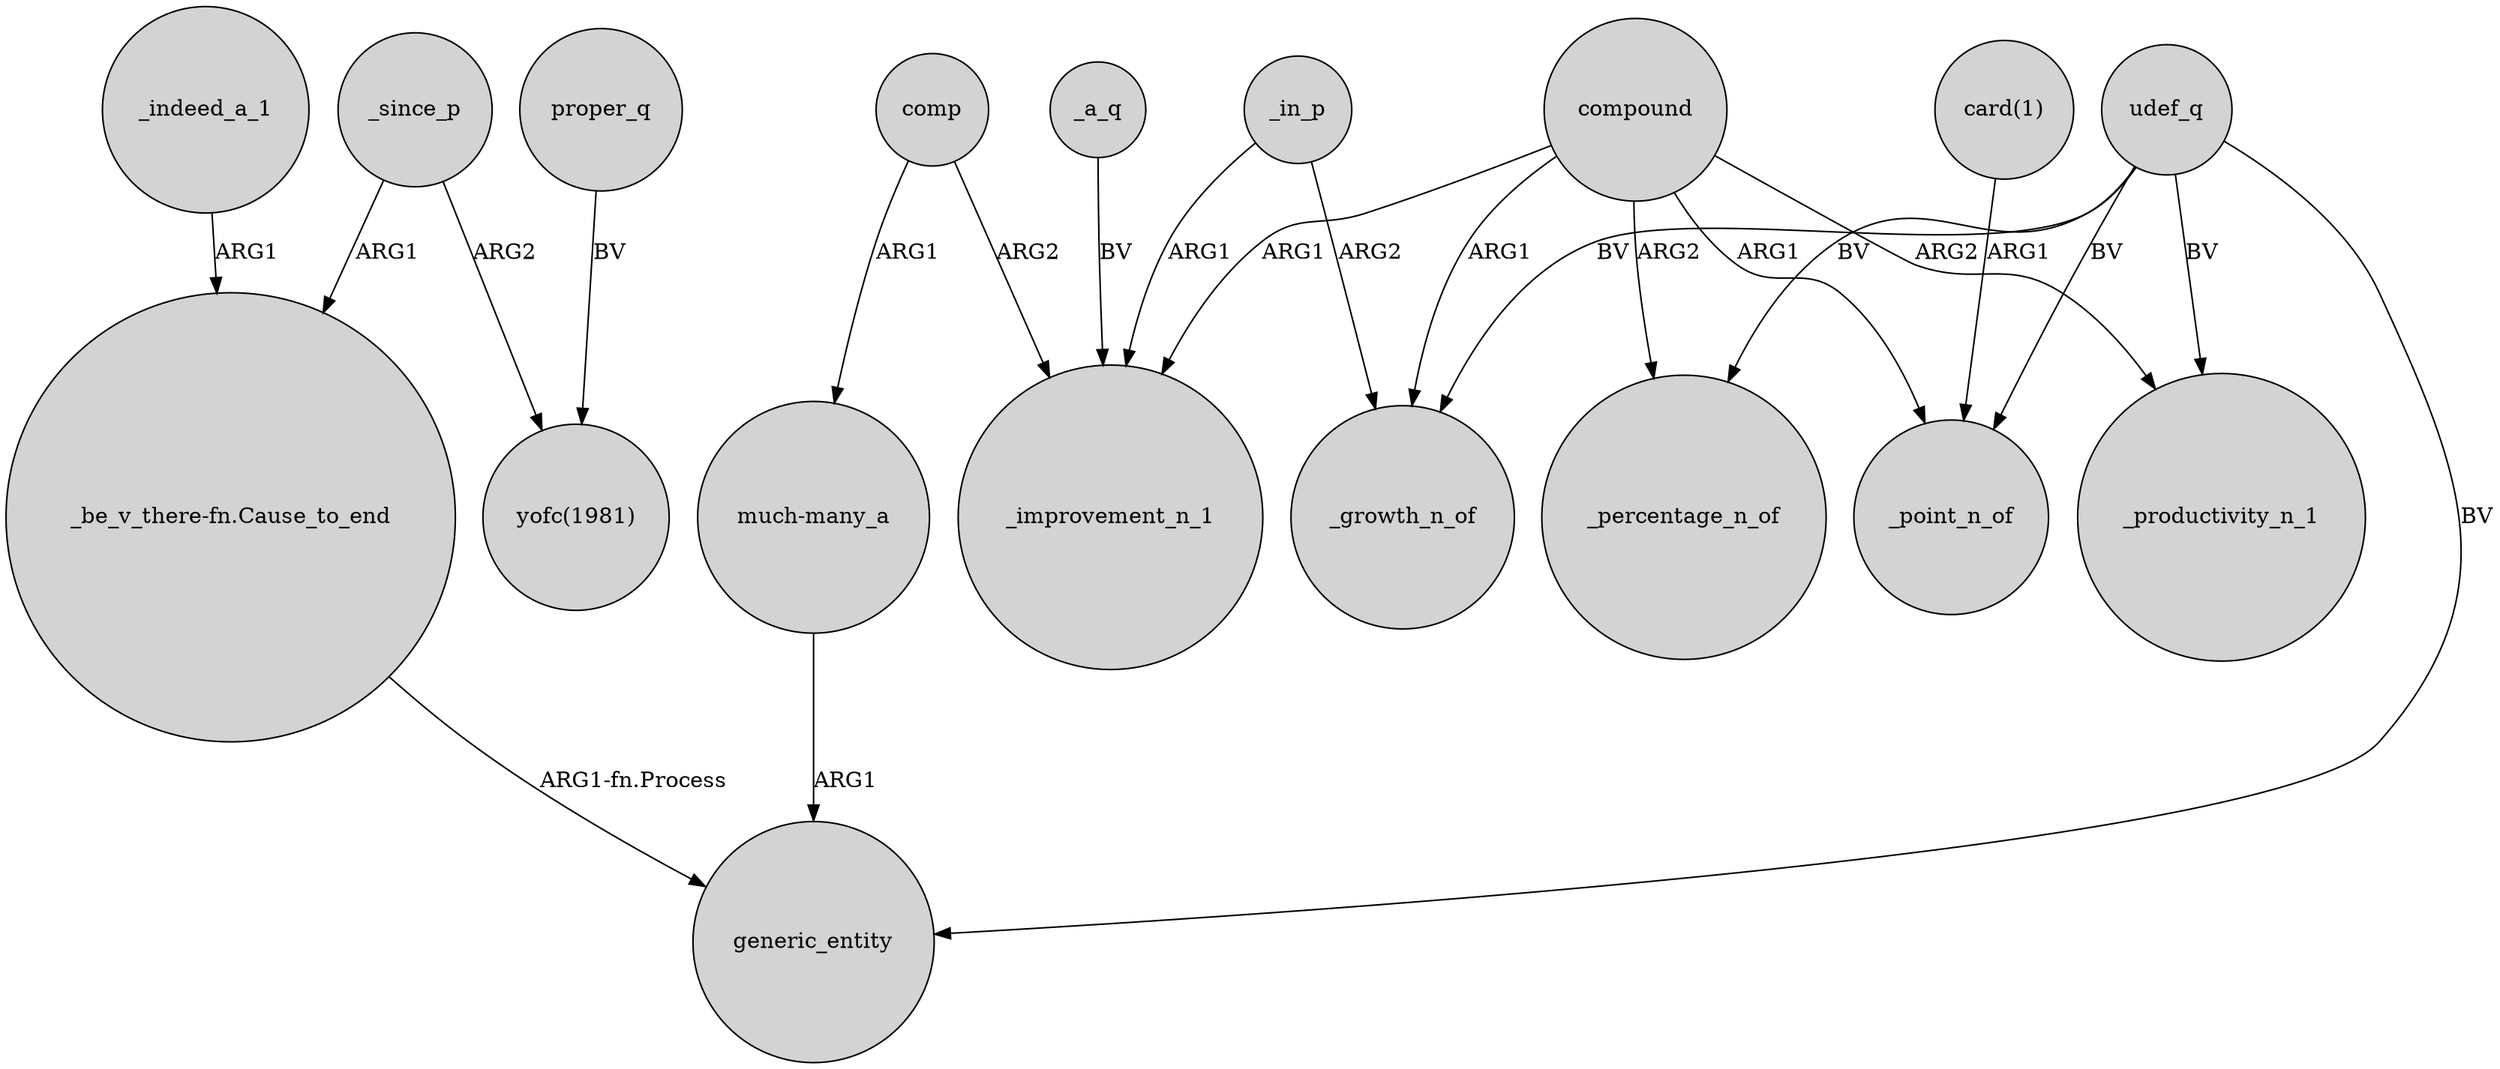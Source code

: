 digraph {
	node [shape=circle style=filled]
	_in_p -> _growth_n_of [label=ARG2]
	_a_q -> _improvement_n_1 [label=BV]
	_indeed_a_1 -> "_be_v_there-fn.Cause_to_end" [label=ARG1]
	"_be_v_there-fn.Cause_to_end" -> generic_entity [label="ARG1-fn.Process"]
	"card(1)" -> _point_n_of [label=ARG1]
	compound -> _productivity_n_1 [label=ARG2]
	udef_q -> generic_entity [label=BV]
	comp -> "much-many_a" [label=ARG1]
	udef_q -> _percentage_n_of [label=BV]
	comp -> _improvement_n_1 [label=ARG2]
	"much-many_a" -> generic_entity [label=ARG1]
	udef_q -> _productivity_n_1 [label=BV]
	udef_q -> _growth_n_of [label=BV]
	proper_q -> "yofc(1981)" [label=BV]
	_in_p -> _improvement_n_1 [label=ARG1]
	_since_p -> "yofc(1981)" [label=ARG2]
	compound -> _point_n_of [label=ARG1]
	compound -> _growth_n_of [label=ARG1]
	_since_p -> "_be_v_there-fn.Cause_to_end" [label=ARG1]
	compound -> _percentage_n_of [label=ARG2]
	compound -> _improvement_n_1 [label=ARG1]
	udef_q -> _point_n_of [label=BV]
}
